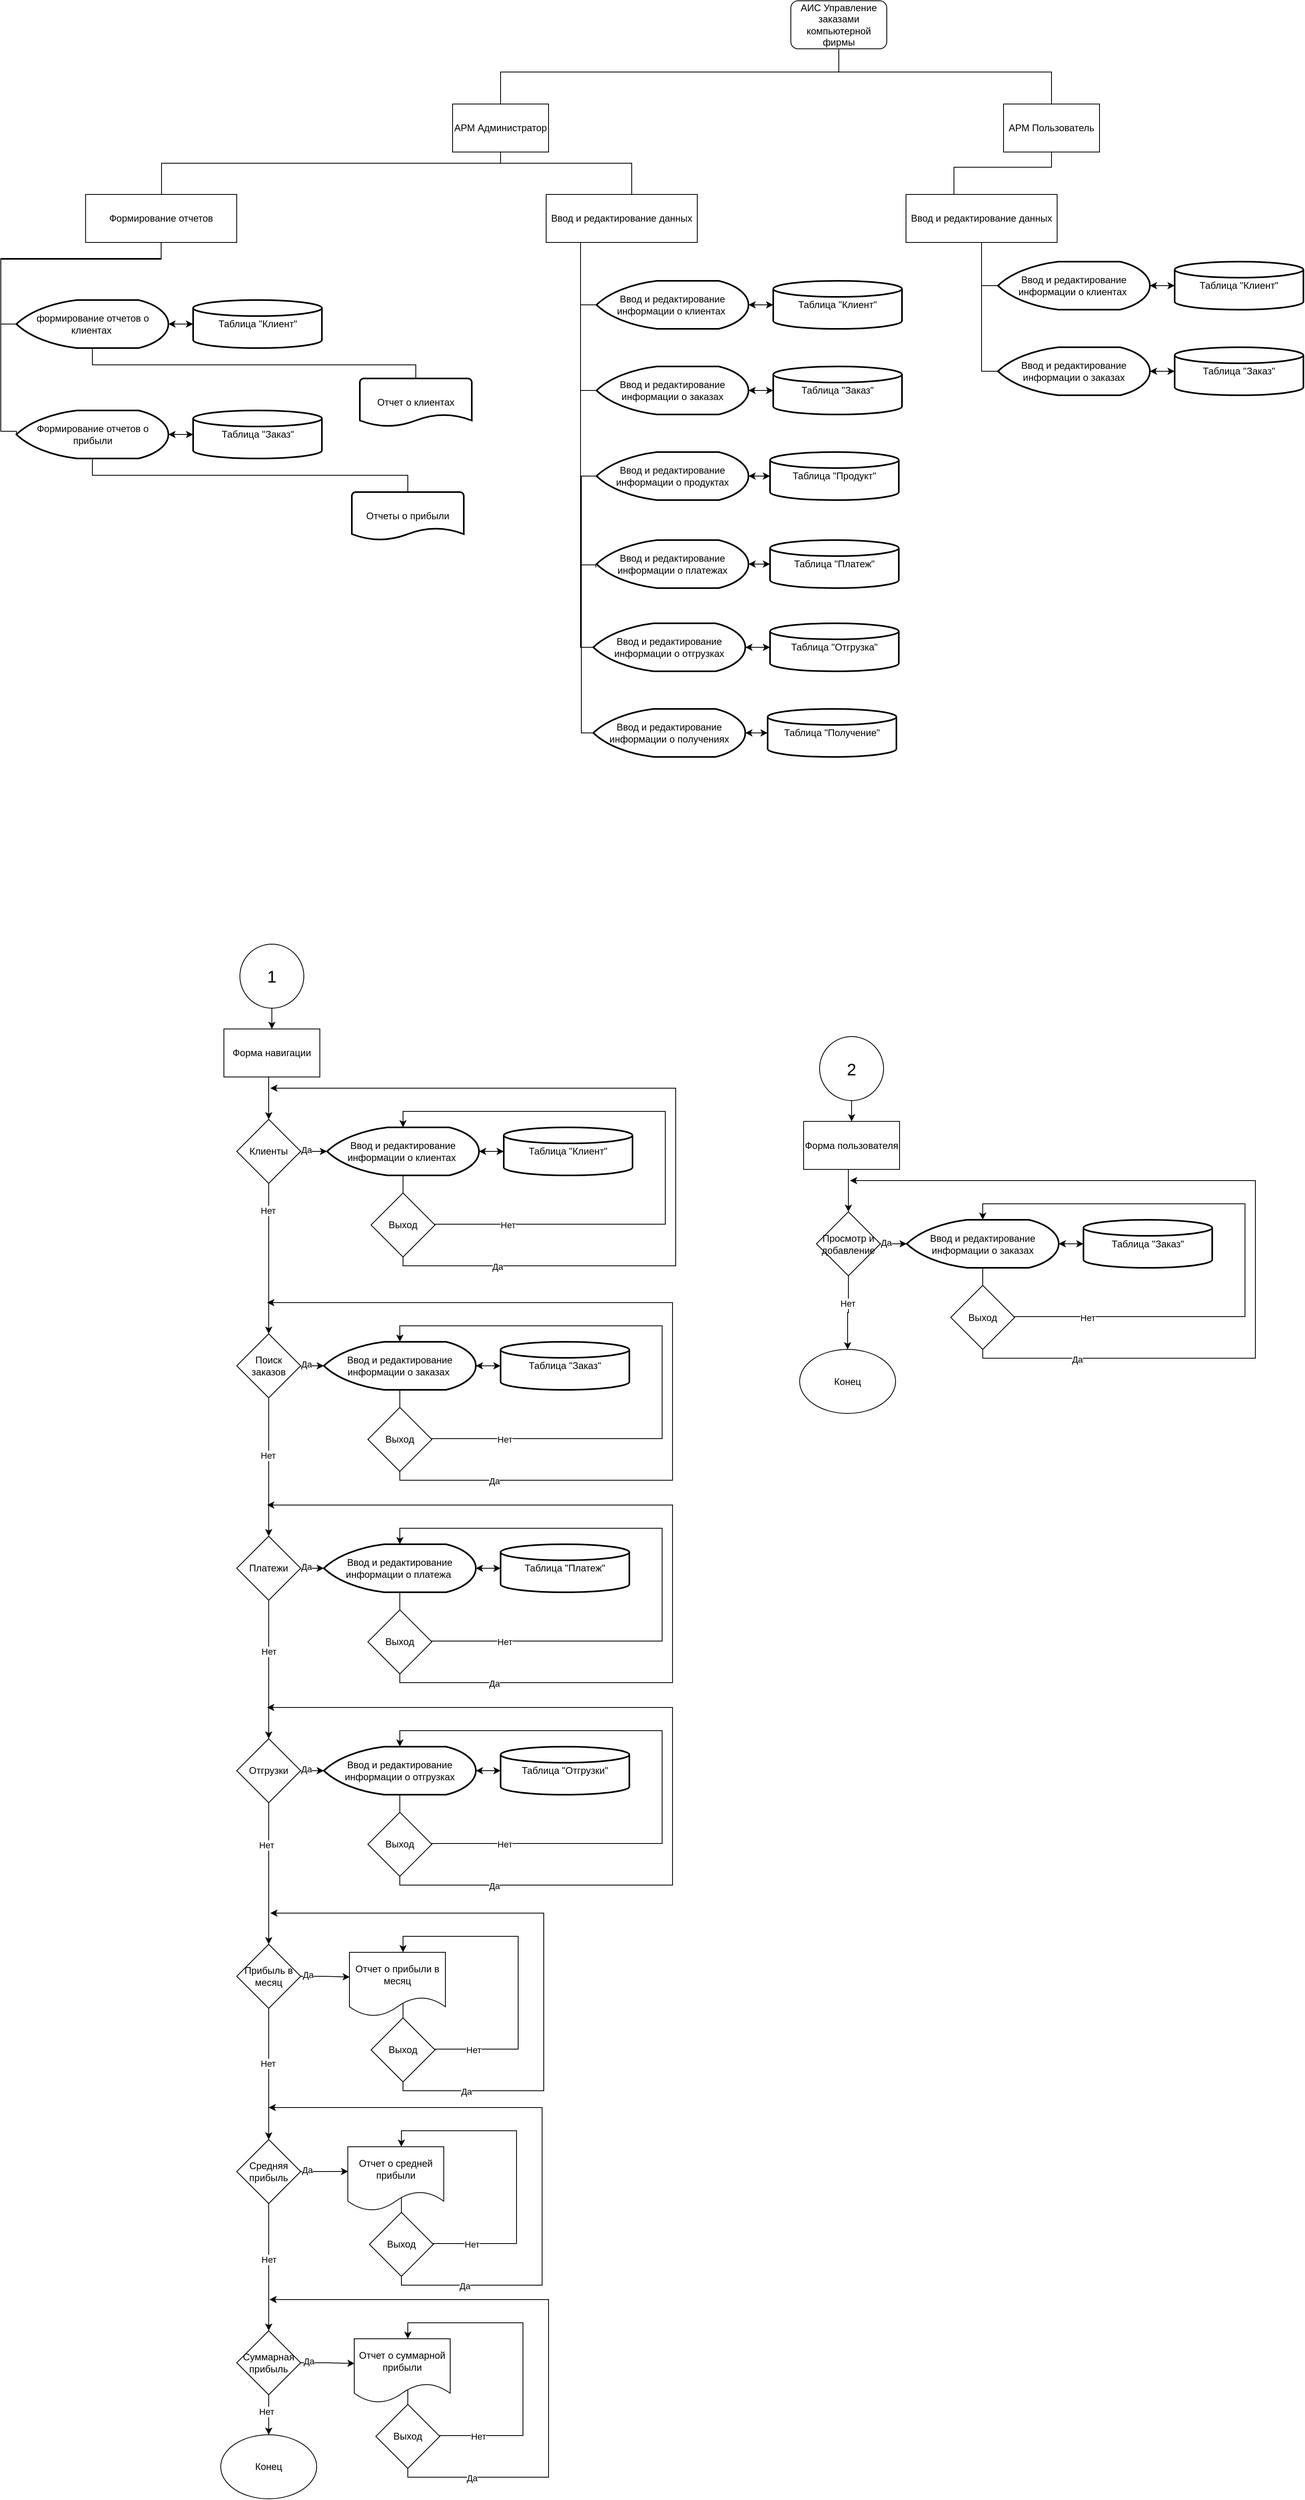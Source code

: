 <mxfile version="25.0.3">
  <diagram name="Страница — 1" id="2VV7nRrbU5BumtGfYEZi">
    <mxGraphModel dx="2541" dy="1445" grid="0" gridSize="10" guides="1" tooltips="1" connect="1" arrows="1" fold="1" page="1" pageScale="1" pageWidth="3300" pageHeight="4681" math="0" shadow="0">
      <root>
        <mxCell id="0" />
        <mxCell id="1" parent="0" />
        <mxCell id="4lmNg3glU48gcTnBWeAq-5" style="edgeStyle=orthogonalEdgeStyle;rounded=0;orthogonalLoop=1;jettySize=auto;html=1;endArrow=none;endFill=0;" edge="1" parent="1" source="4lmNg3glU48gcTnBWeAq-1" target="4lmNg3glU48gcTnBWeAq-2">
          <mxGeometry relative="1" as="geometry">
            <Array as="points">
              <mxPoint x="1373" y="278" />
              <mxPoint x="950" y="278" />
            </Array>
          </mxGeometry>
        </mxCell>
        <mxCell id="4lmNg3glU48gcTnBWeAq-6" style="edgeStyle=orthogonalEdgeStyle;rounded=0;orthogonalLoop=1;jettySize=auto;html=1;endArrow=none;endFill=0;" edge="1" parent="1" source="4lmNg3glU48gcTnBWeAq-1" target="4lmNg3glU48gcTnBWeAq-3">
          <mxGeometry relative="1" as="geometry">
            <Array as="points">
              <mxPoint x="1373" y="278" />
              <mxPoint x="1639" y="278" />
            </Array>
          </mxGeometry>
        </mxCell>
        <mxCell id="4lmNg3glU48gcTnBWeAq-1" value="АИС Управление заказами компьютерной фирмы" style="rounded=1;whiteSpace=wrap;html=1;" vertex="1" parent="1">
          <mxGeometry x="1313" y="189" width="120" height="60" as="geometry" />
        </mxCell>
        <mxCell id="4lmNg3glU48gcTnBWeAq-13" style="edgeStyle=orthogonalEdgeStyle;rounded=0;orthogonalLoop=1;jettySize=auto;html=1;endArrow=none;endFill=0;" edge="1" parent="1" source="4lmNg3glU48gcTnBWeAq-2" target="4lmNg3glU48gcTnBWeAq-4">
          <mxGeometry relative="1" as="geometry">
            <Array as="points">
              <mxPoint x="950" y="392" />
              <mxPoint x="1114" y="392" />
            </Array>
          </mxGeometry>
        </mxCell>
        <mxCell id="4lmNg3glU48gcTnBWeAq-51" style="edgeStyle=orthogonalEdgeStyle;rounded=0;orthogonalLoop=1;jettySize=auto;html=1;endArrow=none;endFill=0;" edge="1" parent="1" source="4lmNg3glU48gcTnBWeAq-2" target="4lmNg3glU48gcTnBWeAq-20">
          <mxGeometry relative="1" as="geometry">
            <Array as="points">
              <mxPoint x="950" y="392" />
              <mxPoint x="526" y="392" />
            </Array>
          </mxGeometry>
        </mxCell>
        <mxCell id="4lmNg3glU48gcTnBWeAq-2" value="АРМ Администратор" style="rounded=0;whiteSpace=wrap;html=1;" vertex="1" parent="1">
          <mxGeometry x="890" y="318" width="120" height="60" as="geometry" />
        </mxCell>
        <mxCell id="4lmNg3glU48gcTnBWeAq-46" style="edgeStyle=orthogonalEdgeStyle;rounded=0;orthogonalLoop=1;jettySize=auto;html=1;endArrow=none;endFill=0;" edge="1" parent="1" source="4lmNg3glU48gcTnBWeAq-3" target="4lmNg3glU48gcTnBWeAq-45">
          <mxGeometry relative="1" as="geometry">
            <Array as="points">
              <mxPoint x="1639" y="397" />
              <mxPoint x="1517" y="397" />
            </Array>
          </mxGeometry>
        </mxCell>
        <mxCell id="4lmNg3glU48gcTnBWeAq-3" value="АРМ Пользователь" style="rounded=0;whiteSpace=wrap;html=1;" vertex="1" parent="1">
          <mxGeometry x="1579" y="318" width="120" height="60" as="geometry" />
        </mxCell>
        <mxCell id="4lmNg3glU48gcTnBWeAq-4" value="Ввод и редактирование данных" style="rounded=0;whiteSpace=wrap;html=1;" vertex="1" parent="1">
          <mxGeometry x="1007" y="431" width="189" height="60" as="geometry" />
        </mxCell>
        <mxCell id="4lmNg3glU48gcTnBWeAq-22" value="" style="edgeStyle=orthogonalEdgeStyle;rounded=0;orthogonalLoop=1;jettySize=auto;html=1;" edge="1" parent="1" source="4lmNg3glU48gcTnBWeAq-7" target="4lmNg3glU48gcTnBWeAq-21">
          <mxGeometry relative="1" as="geometry" />
        </mxCell>
        <mxCell id="4lmNg3glU48gcTnBWeAq-7" value="&lt;font&gt;Ввод и редактирование&lt;br&gt;информации о клиентах&amp;nbsp;&lt;/font&gt;" style="strokeWidth=2;html=1;shape=mxgraph.flowchart.display;whiteSpace=wrap;" vertex="1" parent="1">
          <mxGeometry x="1070" y="539" width="190" height="60" as="geometry" />
        </mxCell>
        <mxCell id="4lmNg3glU48gcTnBWeAq-26" style="edgeStyle=orthogonalEdgeStyle;rounded=0;orthogonalLoop=1;jettySize=auto;html=1;" edge="1" parent="1" source="4lmNg3glU48gcTnBWeAq-8" target="4lmNg3glU48gcTnBWeAq-24">
          <mxGeometry relative="1" as="geometry" />
        </mxCell>
        <mxCell id="4lmNg3glU48gcTnBWeAq-8" value="&lt;font&gt;Ввод и редактирование&lt;br&gt;информации о заказах&lt;/font&gt;" style="strokeWidth=2;html=1;shape=mxgraph.flowchart.display;whiteSpace=wrap;" vertex="1" parent="1">
          <mxGeometry x="1070" y="646" width="190" height="60" as="geometry" />
        </mxCell>
        <mxCell id="4lmNg3glU48gcTnBWeAq-9" value="&lt;font&gt;Ввод и редактирование&lt;br&gt;информации о продуктах&lt;/font&gt;" style="strokeWidth=2;html=1;shape=mxgraph.flowchart.display;whiteSpace=wrap;" vertex="1" parent="1">
          <mxGeometry x="1070" y="753" width="190" height="60" as="geometry" />
        </mxCell>
        <mxCell id="4lmNg3glU48gcTnBWeAq-32" style="edgeStyle=orthogonalEdgeStyle;rounded=0;orthogonalLoop=1;jettySize=auto;html=1;" edge="1" parent="1" source="4lmNg3glU48gcTnBWeAq-10" target="4lmNg3glU48gcTnBWeAq-30">
          <mxGeometry relative="1" as="geometry" />
        </mxCell>
        <mxCell id="4lmNg3glU48gcTnBWeAq-10" value="&lt;font&gt;Ввод и редактирование&lt;br&gt;информации о платежах&lt;/font&gt;" style="strokeWidth=2;html=1;shape=mxgraph.flowchart.display;whiteSpace=wrap;" vertex="1" parent="1">
          <mxGeometry x="1070" y="863" width="190" height="60" as="geometry" />
        </mxCell>
        <mxCell id="4lmNg3glU48gcTnBWeAq-34" style="edgeStyle=orthogonalEdgeStyle;rounded=0;orthogonalLoop=1;jettySize=auto;html=1;" edge="1" parent="1" source="4lmNg3glU48gcTnBWeAq-11" target="4lmNg3glU48gcTnBWeAq-33">
          <mxGeometry relative="1" as="geometry" />
        </mxCell>
        <mxCell id="4lmNg3glU48gcTnBWeAq-11" value="&lt;font&gt;Ввод и редактирование&lt;br&gt;информации о отгрузках&lt;/font&gt;" style="strokeWidth=2;html=1;shape=mxgraph.flowchart.display;whiteSpace=wrap;" vertex="1" parent="1">
          <mxGeometry x="1066" y="967" width="190" height="60" as="geometry" />
        </mxCell>
        <mxCell id="4lmNg3glU48gcTnBWeAq-37" style="edgeStyle=orthogonalEdgeStyle;rounded=0;orthogonalLoop=1;jettySize=auto;html=1;" edge="1" parent="1" source="4lmNg3glU48gcTnBWeAq-12" target="4lmNg3glU48gcTnBWeAq-36">
          <mxGeometry relative="1" as="geometry" />
        </mxCell>
        <mxCell id="4lmNg3glU48gcTnBWeAq-12" value="&lt;font&gt;Ввод и редактирование&lt;br&gt;информации о получениях&lt;/font&gt;" style="strokeWidth=2;html=1;shape=mxgraph.flowchart.display;whiteSpace=wrap;" vertex="1" parent="1">
          <mxGeometry x="1066" y="1074" width="190" height="60" as="geometry" />
        </mxCell>
        <mxCell id="4lmNg3glU48gcTnBWeAq-14" style="edgeStyle=orthogonalEdgeStyle;rounded=0;orthogonalLoop=1;jettySize=auto;html=1;entryX=0;entryY=0.5;entryDx=0;entryDy=0;entryPerimeter=0;endArrow=none;endFill=0;" edge="1" parent="1" source="4lmNg3glU48gcTnBWeAq-4" target="4lmNg3glU48gcTnBWeAq-7">
          <mxGeometry relative="1" as="geometry">
            <Array as="points">
              <mxPoint x="1050" y="569" />
            </Array>
          </mxGeometry>
        </mxCell>
        <mxCell id="4lmNg3glU48gcTnBWeAq-15" style="edgeStyle=orthogonalEdgeStyle;rounded=0;orthogonalLoop=1;jettySize=auto;html=1;entryX=0;entryY=0.5;entryDx=0;entryDy=0;entryPerimeter=0;endArrow=none;endFill=0;" edge="1" parent="1" source="4lmNg3glU48gcTnBWeAq-4" target="4lmNg3glU48gcTnBWeAq-8">
          <mxGeometry relative="1" as="geometry">
            <Array as="points">
              <mxPoint x="1050" y="676" />
            </Array>
          </mxGeometry>
        </mxCell>
        <mxCell id="4lmNg3glU48gcTnBWeAq-16" style="edgeStyle=orthogonalEdgeStyle;rounded=0;orthogonalLoop=1;jettySize=auto;html=1;entryX=0;entryY=0.5;entryDx=0;entryDy=0;entryPerimeter=0;endArrow=none;endFill=0;" edge="1" parent="1" source="4lmNg3glU48gcTnBWeAq-4" target="4lmNg3glU48gcTnBWeAq-9">
          <mxGeometry relative="1" as="geometry">
            <Array as="points">
              <mxPoint x="1050" y="783" />
            </Array>
          </mxGeometry>
        </mxCell>
        <mxCell id="4lmNg3glU48gcTnBWeAq-17" style="edgeStyle=orthogonalEdgeStyle;rounded=0;orthogonalLoop=1;jettySize=auto;html=1;entryX=-0.004;entryY=0.567;entryDx=0;entryDy=0;entryPerimeter=0;endArrow=none;endFill=0;" edge="1" parent="1" source="4lmNg3glU48gcTnBWeAq-4" target="4lmNg3glU48gcTnBWeAq-10">
          <mxGeometry relative="1" as="geometry">
            <Array as="points">
              <mxPoint x="1050" y="894" />
            </Array>
          </mxGeometry>
        </mxCell>
        <mxCell id="4lmNg3glU48gcTnBWeAq-18" style="edgeStyle=orthogonalEdgeStyle;rounded=0;orthogonalLoop=1;jettySize=auto;html=1;entryX=0;entryY=0.5;entryDx=0;entryDy=0;entryPerimeter=0;endArrow=none;endFill=0;" edge="1" parent="1" source="4lmNg3glU48gcTnBWeAq-4" target="4lmNg3glU48gcTnBWeAq-11">
          <mxGeometry relative="1" as="geometry">
            <Array as="points">
              <mxPoint x="1050" y="997" />
            </Array>
          </mxGeometry>
        </mxCell>
        <mxCell id="4lmNg3glU48gcTnBWeAq-19" style="edgeStyle=orthogonalEdgeStyle;rounded=0;orthogonalLoop=1;jettySize=auto;html=1;entryX=0;entryY=0.5;entryDx=0;entryDy=0;entryPerimeter=0;endArrow=none;endFill=0;" edge="1" parent="1" source="4lmNg3glU48gcTnBWeAq-4" target="4lmNg3glU48gcTnBWeAq-12">
          <mxGeometry relative="1" as="geometry">
            <Array as="points">
              <mxPoint x="1050" y="783" />
              <mxPoint x="1051" y="783" />
              <mxPoint x="1051" y="1104" />
            </Array>
          </mxGeometry>
        </mxCell>
        <mxCell id="4lmNg3glU48gcTnBWeAq-20" value="Формирование отчетов" style="rounded=0;whiteSpace=wrap;html=1;" vertex="1" parent="1">
          <mxGeometry x="431.04" y="431" width="189" height="60" as="geometry" />
        </mxCell>
        <mxCell id="4lmNg3glU48gcTnBWeAq-23" style="edgeStyle=orthogonalEdgeStyle;rounded=0;orthogonalLoop=1;jettySize=auto;html=1;" edge="1" parent="1" source="4lmNg3glU48gcTnBWeAq-21" target="4lmNg3glU48gcTnBWeAq-7">
          <mxGeometry relative="1" as="geometry" />
        </mxCell>
        <mxCell id="4lmNg3glU48gcTnBWeAq-21" value="Таблица &quot;Клиент&quot;" style="strokeWidth=2;html=1;shape=mxgraph.flowchart.database;whiteSpace=wrap;" vertex="1" parent="1">
          <mxGeometry x="1291" y="539" width="161" height="60" as="geometry" />
        </mxCell>
        <mxCell id="4lmNg3glU48gcTnBWeAq-24" value="Таблица &quot;Заказ&quot;" style="strokeWidth=2;html=1;shape=mxgraph.flowchart.database;whiteSpace=wrap;" vertex="1" parent="1">
          <mxGeometry x="1291" y="646" width="161" height="60" as="geometry" />
        </mxCell>
        <mxCell id="4lmNg3glU48gcTnBWeAq-25" style="edgeStyle=orthogonalEdgeStyle;rounded=0;orthogonalLoop=1;jettySize=auto;html=1;entryX=1;entryY=0.5;entryDx=0;entryDy=0;entryPerimeter=0;" edge="1" parent="1" source="4lmNg3glU48gcTnBWeAq-24" target="4lmNg3glU48gcTnBWeAq-8">
          <mxGeometry relative="1" as="geometry" />
        </mxCell>
        <mxCell id="4lmNg3glU48gcTnBWeAq-27" value="Таблица &quot;Продукт&quot;" style="strokeWidth=2;html=1;shape=mxgraph.flowchart.database;whiteSpace=wrap;" vertex="1" parent="1">
          <mxGeometry x="1287" y="753" width="161" height="60" as="geometry" />
        </mxCell>
        <mxCell id="4lmNg3glU48gcTnBWeAq-28" style="edgeStyle=orthogonalEdgeStyle;rounded=0;orthogonalLoop=1;jettySize=auto;html=1;entryX=0;entryY=0.5;entryDx=0;entryDy=0;entryPerimeter=0;" edge="1" parent="1" source="4lmNg3glU48gcTnBWeAq-9" target="4lmNg3glU48gcTnBWeAq-27">
          <mxGeometry relative="1" as="geometry" />
        </mxCell>
        <mxCell id="4lmNg3glU48gcTnBWeAq-29" style="edgeStyle=orthogonalEdgeStyle;rounded=0;orthogonalLoop=1;jettySize=auto;html=1;entryX=1;entryY=0.5;entryDx=0;entryDy=0;entryPerimeter=0;" edge="1" parent="1" source="4lmNg3glU48gcTnBWeAq-27" target="4lmNg3glU48gcTnBWeAq-9">
          <mxGeometry relative="1" as="geometry" />
        </mxCell>
        <mxCell id="4lmNg3glU48gcTnBWeAq-30" value="Таблица &quot;Платеж&quot;" style="strokeWidth=2;html=1;shape=mxgraph.flowchart.database;whiteSpace=wrap;" vertex="1" parent="1">
          <mxGeometry x="1287" y="863" width="161" height="60" as="geometry" />
        </mxCell>
        <mxCell id="4lmNg3glU48gcTnBWeAq-31" style="edgeStyle=orthogonalEdgeStyle;rounded=0;orthogonalLoop=1;jettySize=auto;html=1;entryX=1;entryY=0.5;entryDx=0;entryDy=0;entryPerimeter=0;" edge="1" parent="1" source="4lmNg3glU48gcTnBWeAq-30" target="4lmNg3glU48gcTnBWeAq-10">
          <mxGeometry relative="1" as="geometry" />
        </mxCell>
        <mxCell id="4lmNg3glU48gcTnBWeAq-35" style="edgeStyle=orthogonalEdgeStyle;rounded=0;orthogonalLoop=1;jettySize=auto;html=1;" edge="1" parent="1" source="4lmNg3glU48gcTnBWeAq-33" target="4lmNg3glU48gcTnBWeAq-11">
          <mxGeometry relative="1" as="geometry" />
        </mxCell>
        <mxCell id="4lmNg3glU48gcTnBWeAq-33" value="Таблица &quot;Отгрузка&quot;" style="strokeWidth=2;html=1;shape=mxgraph.flowchart.database;whiteSpace=wrap;" vertex="1" parent="1">
          <mxGeometry x="1287" y="967" width="161" height="60" as="geometry" />
        </mxCell>
        <mxCell id="4lmNg3glU48gcTnBWeAq-38" style="edgeStyle=orthogonalEdgeStyle;rounded=0;orthogonalLoop=1;jettySize=auto;html=1;" edge="1" parent="1" source="4lmNg3glU48gcTnBWeAq-36" target="4lmNg3glU48gcTnBWeAq-12">
          <mxGeometry relative="1" as="geometry" />
        </mxCell>
        <mxCell id="4lmNg3glU48gcTnBWeAq-36" value="Таблица &quot;Получение&quot;" style="strokeWidth=2;html=1;shape=mxgraph.flowchart.database;whiteSpace=wrap;" vertex="1" parent="1">
          <mxGeometry x="1284" y="1074" width="161" height="60" as="geometry" />
        </mxCell>
        <mxCell id="4lmNg3glU48gcTnBWeAq-39" value="&lt;font&gt;Ввод и редактирование&lt;br&gt;информации о клиентах&amp;nbsp;&lt;/font&gt;" style="strokeWidth=2;html=1;shape=mxgraph.flowchart.display;whiteSpace=wrap;" vertex="1" parent="1">
          <mxGeometry x="1572" y="515" width="190" height="60" as="geometry" />
        </mxCell>
        <mxCell id="4lmNg3glU48gcTnBWeAq-40" value="&lt;font&gt;Ввод и редактирование&lt;br&gt;информации о заказах&lt;/font&gt;" style="strokeWidth=2;html=1;shape=mxgraph.flowchart.display;whiteSpace=wrap;" vertex="1" parent="1">
          <mxGeometry x="1572" y="622" width="190" height="60" as="geometry" />
        </mxCell>
        <mxCell id="4lmNg3glU48gcTnBWeAq-41" style="edgeStyle=orthogonalEdgeStyle;rounded=0;orthogonalLoop=1;jettySize=auto;html=1;" edge="1" parent="1" source="4lmNg3glU48gcTnBWeAq-42" target="4lmNg3glU48gcTnBWeAq-39">
          <mxGeometry relative="1" as="geometry" />
        </mxCell>
        <mxCell id="4lmNg3glU48gcTnBWeAq-42" value="Таблица &quot;Клиент&quot;" style="strokeWidth=2;html=1;shape=mxgraph.flowchart.database;whiteSpace=wrap;" vertex="1" parent="1">
          <mxGeometry x="1793" y="515" width="161" height="60" as="geometry" />
        </mxCell>
        <mxCell id="4lmNg3glU48gcTnBWeAq-43" value="Таблица &quot;Заказ&quot;" style="strokeWidth=2;html=1;shape=mxgraph.flowchart.database;whiteSpace=wrap;" vertex="1" parent="1">
          <mxGeometry x="1793" y="622" width="161" height="60" as="geometry" />
        </mxCell>
        <mxCell id="4lmNg3glU48gcTnBWeAq-44" style="edgeStyle=orthogonalEdgeStyle;rounded=0;orthogonalLoop=1;jettySize=auto;html=1;entryX=1;entryY=0.5;entryDx=0;entryDy=0;entryPerimeter=0;" edge="1" parent="1" source="4lmNg3glU48gcTnBWeAq-43" target="4lmNg3glU48gcTnBWeAq-40">
          <mxGeometry relative="1" as="geometry" />
        </mxCell>
        <mxCell id="4lmNg3glU48gcTnBWeAq-45" value="Ввод и редактирование данных" style="rounded=0;whiteSpace=wrap;html=1;" vertex="1" parent="1">
          <mxGeometry x="1457" y="431" width="189" height="60" as="geometry" />
        </mxCell>
        <mxCell id="4lmNg3glU48gcTnBWeAq-47" style="edgeStyle=orthogonalEdgeStyle;rounded=0;orthogonalLoop=1;jettySize=auto;html=1;entryX=0;entryY=0.5;entryDx=0;entryDy=0;entryPerimeter=0;" edge="1" parent="1" source="4lmNg3glU48gcTnBWeAq-40" target="4lmNg3glU48gcTnBWeAq-43">
          <mxGeometry relative="1" as="geometry" />
        </mxCell>
        <mxCell id="4lmNg3glU48gcTnBWeAq-48" style="edgeStyle=orthogonalEdgeStyle;rounded=0;orthogonalLoop=1;jettySize=auto;html=1;entryX=0;entryY=0.5;entryDx=0;entryDy=0;entryPerimeter=0;" edge="1" parent="1" source="4lmNg3glU48gcTnBWeAq-39" target="4lmNg3glU48gcTnBWeAq-42">
          <mxGeometry relative="1" as="geometry" />
        </mxCell>
        <mxCell id="4lmNg3glU48gcTnBWeAq-49" style="edgeStyle=orthogonalEdgeStyle;rounded=0;orthogonalLoop=1;jettySize=auto;html=1;entryX=0;entryY=0.5;entryDx=0;entryDy=0;entryPerimeter=0;endArrow=none;endFill=0;" edge="1" parent="1" source="4lmNg3glU48gcTnBWeAq-45" target="4lmNg3glU48gcTnBWeAq-39">
          <mxGeometry relative="1" as="geometry" />
        </mxCell>
        <mxCell id="4lmNg3glU48gcTnBWeAq-50" style="edgeStyle=orthogonalEdgeStyle;rounded=0;orthogonalLoop=1;jettySize=auto;html=1;entryX=0;entryY=0.5;entryDx=0;entryDy=0;entryPerimeter=0;endArrow=none;endFill=0;" edge="1" parent="1" source="4lmNg3glU48gcTnBWeAq-45" target="4lmNg3glU48gcTnBWeAq-40">
          <mxGeometry relative="1" as="geometry" />
        </mxCell>
        <mxCell id="4lmNg3glU48gcTnBWeAq-65" style="edgeStyle=orthogonalEdgeStyle;rounded=0;orthogonalLoop=1;jettySize=auto;html=1;endArrow=none;endFill=0;" edge="1" parent="1" source="4lmNg3glU48gcTnBWeAq-52" target="4lmNg3glU48gcTnBWeAq-63">
          <mxGeometry relative="1" as="geometry">
            <Array as="points">
              <mxPoint x="440" y="644" />
              <mxPoint x="844" y="644" />
            </Array>
          </mxGeometry>
        </mxCell>
        <mxCell id="4lmNg3glU48gcTnBWeAq-52" value="&lt;font&gt;формирование отчетов о клиентах&amp;nbsp;&lt;/font&gt;" style="strokeWidth=2;html=1;shape=mxgraph.flowchart.display;whiteSpace=wrap;" vertex="1" parent="1">
          <mxGeometry x="344.54" y="563" width="190" height="60" as="geometry" />
        </mxCell>
        <mxCell id="4lmNg3glU48gcTnBWeAq-66" style="edgeStyle=orthogonalEdgeStyle;rounded=0;orthogonalLoop=1;jettySize=auto;html=1;endArrow=none;endFill=0;" edge="1" parent="1" source="4lmNg3glU48gcTnBWeAq-53" target="4lmNg3glU48gcTnBWeAq-64">
          <mxGeometry relative="1" as="geometry">
            <Array as="points">
              <mxPoint x="440" y="782" />
            </Array>
          </mxGeometry>
        </mxCell>
        <mxCell id="4lmNg3glU48gcTnBWeAq-53" value="Формирование отчетов о прибыли" style="strokeWidth=2;html=1;shape=mxgraph.flowchart.display;whiteSpace=wrap;" vertex="1" parent="1">
          <mxGeometry x="344.54" y="701" width="190" height="60" as="geometry" />
        </mxCell>
        <mxCell id="4lmNg3glU48gcTnBWeAq-54" style="edgeStyle=orthogonalEdgeStyle;rounded=0;orthogonalLoop=1;jettySize=auto;html=1;" edge="1" parent="1" source="4lmNg3glU48gcTnBWeAq-55" target="4lmNg3glU48gcTnBWeAq-52">
          <mxGeometry relative="1" as="geometry" />
        </mxCell>
        <mxCell id="4lmNg3glU48gcTnBWeAq-55" value="Таблица &quot;Клиент&quot;" style="strokeWidth=2;html=1;shape=mxgraph.flowchart.database;whiteSpace=wrap;" vertex="1" parent="1">
          <mxGeometry x="565.54" y="563" width="161" height="60" as="geometry" />
        </mxCell>
        <mxCell id="4lmNg3glU48gcTnBWeAq-56" value="Таблица &quot;Заказ&quot;" style="strokeWidth=2;html=1;shape=mxgraph.flowchart.database;whiteSpace=wrap;" vertex="1" parent="1">
          <mxGeometry x="565.54" y="701" width="161" height="60" as="geometry" />
        </mxCell>
        <mxCell id="4lmNg3glU48gcTnBWeAq-57" style="edgeStyle=orthogonalEdgeStyle;rounded=0;orthogonalLoop=1;jettySize=auto;html=1;entryX=1;entryY=0.5;entryDx=0;entryDy=0;entryPerimeter=0;" edge="1" parent="1" source="4lmNg3glU48gcTnBWeAq-56" target="4lmNg3glU48gcTnBWeAq-53">
          <mxGeometry relative="1" as="geometry" />
        </mxCell>
        <mxCell id="4lmNg3glU48gcTnBWeAq-58" style="edgeStyle=orthogonalEdgeStyle;rounded=0;orthogonalLoop=1;jettySize=auto;html=1;entryX=0;entryY=0.5;entryDx=0;entryDy=0;entryPerimeter=0;" edge="1" parent="1" source="4lmNg3glU48gcTnBWeAq-53" target="4lmNg3glU48gcTnBWeAq-56">
          <mxGeometry relative="1" as="geometry" />
        </mxCell>
        <mxCell id="4lmNg3glU48gcTnBWeAq-59" style="edgeStyle=orthogonalEdgeStyle;rounded=0;orthogonalLoop=1;jettySize=auto;html=1;entryX=0;entryY=0.5;entryDx=0;entryDy=0;entryPerimeter=0;" edge="1" parent="1" source="4lmNg3glU48gcTnBWeAq-52" target="4lmNg3glU48gcTnBWeAq-55">
          <mxGeometry relative="1" as="geometry" />
        </mxCell>
        <mxCell id="4lmNg3glU48gcTnBWeAq-60" style="edgeStyle=orthogonalEdgeStyle;rounded=0;orthogonalLoop=1;jettySize=auto;html=1;entryX=0;entryY=0.5;entryDx=0;entryDy=0;entryPerimeter=0;endArrow=none;endFill=0;" edge="1" parent="1" target="4lmNg3glU48gcTnBWeAq-53" source="4lmNg3glU48gcTnBWeAq-20">
          <mxGeometry relative="1" as="geometry">
            <mxPoint x="324.54" y="539" as="sourcePoint" />
            <Array as="points">
              <mxPoint x="526" y="512" />
              <mxPoint x="325" y="512" />
              <mxPoint x="325" y="727" />
              <mxPoint x="344" y="727" />
            </Array>
          </mxGeometry>
        </mxCell>
        <mxCell id="4lmNg3glU48gcTnBWeAq-61" style="edgeStyle=orthogonalEdgeStyle;rounded=0;orthogonalLoop=1;jettySize=auto;html=1;entryX=0;entryY=0.5;entryDx=0;entryDy=0;entryPerimeter=0;endArrow=none;endFill=0;" edge="1" parent="1" source="4lmNg3glU48gcTnBWeAq-20" target="4lmNg3glU48gcTnBWeAq-52">
          <mxGeometry relative="1" as="geometry">
            <Array as="points">
              <mxPoint x="526.04" y="511" />
              <mxPoint x="325.04" y="511" />
              <mxPoint x="325.04" y="593" />
            </Array>
          </mxGeometry>
        </mxCell>
        <mxCell id="4lmNg3glU48gcTnBWeAq-63" value="Отчет о клиентах" style="strokeWidth=2;html=1;shape=mxgraph.flowchart.document2;whiteSpace=wrap;size=0.25;" vertex="1" parent="1">
          <mxGeometry x="774" y="661" width="140" height="60" as="geometry" />
        </mxCell>
        <mxCell id="4lmNg3glU48gcTnBWeAq-64" value="Отчеты о прибыли" style="strokeWidth=2;html=1;shape=mxgraph.flowchart.document2;whiteSpace=wrap;size=0.25;" vertex="1" parent="1">
          <mxGeometry x="764" y="803" width="140" height="60" as="geometry" />
        </mxCell>
        <mxCell id="4lmNg3glU48gcTnBWeAq-69" style="edgeStyle=orthogonalEdgeStyle;rounded=0;orthogonalLoop=1;jettySize=auto;html=1;" edge="1" parent="1" source="4lmNg3glU48gcTnBWeAq-67" target="4lmNg3glU48gcTnBWeAq-68">
          <mxGeometry relative="1" as="geometry" />
        </mxCell>
        <mxCell id="4lmNg3glU48gcTnBWeAq-67" value="&lt;font style=&quot;font-size: 21px;&quot;&gt;1&lt;/font&gt;" style="ellipse;whiteSpace=wrap;html=1;aspect=fixed;" vertex="1" parent="1">
          <mxGeometry x="624" y="1368" width="80" height="80" as="geometry" />
        </mxCell>
        <mxCell id="4lmNg3glU48gcTnBWeAq-100" style="edgeStyle=orthogonalEdgeStyle;rounded=0;orthogonalLoop=1;jettySize=auto;html=1;entryX=0.5;entryY=0;entryDx=0;entryDy=0;" edge="1" parent="1" source="4lmNg3glU48gcTnBWeAq-68" target="4lmNg3glU48gcTnBWeAq-98">
          <mxGeometry relative="1" as="geometry">
            <Array as="points">
              <mxPoint x="660" y="1548" />
              <mxPoint x="660" y="1548" />
            </Array>
          </mxGeometry>
        </mxCell>
        <mxCell id="4lmNg3glU48gcTnBWeAq-68" value="Форма навигации" style="rounded=0;whiteSpace=wrap;html=1;" vertex="1" parent="1">
          <mxGeometry x="604" y="1474" width="120" height="60" as="geometry" />
        </mxCell>
        <mxCell id="4lmNg3glU48gcTnBWeAq-70" value="" style="edgeStyle=orthogonalEdgeStyle;rounded=0;orthogonalLoop=1;jettySize=auto;html=1;" edge="1" parent="1" source="4lmNg3glU48gcTnBWeAq-71" target="4lmNg3glU48gcTnBWeAq-82">
          <mxGeometry relative="1" as="geometry" />
        </mxCell>
        <mxCell id="4lmNg3glU48gcTnBWeAq-96" style="edgeStyle=orthogonalEdgeStyle;rounded=0;orthogonalLoop=1;jettySize=auto;html=1;entryX=0.5;entryY=0;entryDx=0;entryDy=0;endArrow=none;endFill=0;" edge="1" parent="1" source="4lmNg3glU48gcTnBWeAq-71" target="4lmNg3glU48gcTnBWeAq-94">
          <mxGeometry relative="1" as="geometry" />
        </mxCell>
        <mxCell id="4lmNg3glU48gcTnBWeAq-71" value="&lt;font&gt;Ввод и редактирование&lt;br&gt;информации о клиентах&amp;nbsp;&lt;/font&gt;" style="strokeWidth=2;html=1;shape=mxgraph.flowchart.display;whiteSpace=wrap;" vertex="1" parent="1">
          <mxGeometry x="733" y="1597" width="190" height="60" as="geometry" />
        </mxCell>
        <mxCell id="4lmNg3glU48gcTnBWeAq-81" style="edgeStyle=orthogonalEdgeStyle;rounded=0;orthogonalLoop=1;jettySize=auto;html=1;" edge="1" parent="1" source="4lmNg3glU48gcTnBWeAq-82" target="4lmNg3glU48gcTnBWeAq-71">
          <mxGeometry relative="1" as="geometry" />
        </mxCell>
        <mxCell id="4lmNg3glU48gcTnBWeAq-82" value="Таблица &quot;Клиент&quot;" style="strokeWidth=2;html=1;shape=mxgraph.flowchart.database;whiteSpace=wrap;" vertex="1" parent="1">
          <mxGeometry x="954" y="1597" width="161" height="60" as="geometry" />
        </mxCell>
        <mxCell id="4lmNg3glU48gcTnBWeAq-105" style="edgeStyle=orthogonalEdgeStyle;rounded=0;orthogonalLoop=1;jettySize=auto;html=1;" edge="1" parent="1" source="4lmNg3glU48gcTnBWeAq-94">
          <mxGeometry relative="1" as="geometry">
            <mxPoint x="662" y="1548" as="targetPoint" />
            <Array as="points">
              <mxPoint x="828" y="1770" />
              <mxPoint x="1169" y="1770" />
              <mxPoint x="1169" y="1548" />
            </Array>
          </mxGeometry>
        </mxCell>
        <mxCell id="4lmNg3glU48gcTnBWeAq-108" value="Да" style="edgeLabel;html=1;align=center;verticalAlign=middle;resizable=0;points=[];" vertex="1" connectable="0" parent="4lmNg3glU48gcTnBWeAq-105">
          <mxGeometry x="-0.761" y="-1" relative="1" as="geometry">
            <mxPoint as="offset" />
          </mxGeometry>
        </mxCell>
        <mxCell id="4lmNg3glU48gcTnBWeAq-94" value="Выход" style="rhombus;whiteSpace=wrap;html=1;" vertex="1" parent="1">
          <mxGeometry x="788" y="1679" width="80" height="80" as="geometry" />
        </mxCell>
        <mxCell id="4lmNg3glU48gcTnBWeAq-97" style="edgeStyle=orthogonalEdgeStyle;rounded=0;orthogonalLoop=1;jettySize=auto;html=1;entryX=0.5;entryY=0;entryDx=0;entryDy=0;entryPerimeter=0;" edge="1" parent="1" source="4lmNg3glU48gcTnBWeAq-94" target="4lmNg3glU48gcTnBWeAq-71">
          <mxGeometry relative="1" as="geometry">
            <Array as="points">
              <mxPoint x="1156" y="1718" />
              <mxPoint x="1156" y="1577" />
              <mxPoint x="828" y="1577" />
            </Array>
          </mxGeometry>
        </mxCell>
        <mxCell id="4lmNg3glU48gcTnBWeAq-107" value="Нет" style="edgeLabel;html=1;align=center;verticalAlign=middle;resizable=0;points=[];" vertex="1" connectable="0" parent="4lmNg3glU48gcTnBWeAq-97">
          <mxGeometry x="-0.764" y="-1" relative="1" as="geometry">
            <mxPoint as="offset" />
          </mxGeometry>
        </mxCell>
        <mxCell id="4lmNg3glU48gcTnBWeAq-98" value="Клиенты" style="rhombus;whiteSpace=wrap;html=1;" vertex="1" parent="1">
          <mxGeometry x="620.04" y="1587" width="80" height="80" as="geometry" />
        </mxCell>
        <mxCell id="4lmNg3glU48gcTnBWeAq-101" style="edgeStyle=orthogonalEdgeStyle;rounded=0;orthogonalLoop=1;jettySize=auto;html=1;entryX=0;entryY=0.5;entryDx=0;entryDy=0;entryPerimeter=0;" edge="1" parent="1" source="4lmNg3glU48gcTnBWeAq-98" target="4lmNg3glU48gcTnBWeAq-71">
          <mxGeometry relative="1" as="geometry" />
        </mxCell>
        <mxCell id="4lmNg3glU48gcTnBWeAq-102" value="Да" style="edgeLabel;html=1;align=center;verticalAlign=middle;resizable=0;points=[];" vertex="1" connectable="0" parent="4lmNg3glU48gcTnBWeAq-101">
          <mxGeometry x="-0.724" y="2" relative="1" as="geometry">
            <mxPoint as="offset" />
          </mxGeometry>
        </mxCell>
        <mxCell id="4lmNg3glU48gcTnBWeAq-109" style="edgeStyle=orthogonalEdgeStyle;rounded=0;orthogonalLoop=1;jettySize=auto;html=1;entryX=0.5;entryY=0;entryDx=0;entryDy=0;exitX=0.5;exitY=1;exitDx=0;exitDy=0;" edge="1" parent="1" target="4lmNg3glU48gcTnBWeAq-120" source="4lmNg3glU48gcTnBWeAq-98">
          <mxGeometry relative="1" as="geometry">
            <mxPoint x="660.04" y="1802" as="sourcePoint" />
          </mxGeometry>
        </mxCell>
        <mxCell id="4lmNg3glU48gcTnBWeAq-137" value="Нет" style="edgeLabel;html=1;align=center;verticalAlign=middle;resizable=0;points=[];" vertex="1" connectable="0" parent="4lmNg3glU48gcTnBWeAq-109">
          <mxGeometry x="-0.639" y="-1" relative="1" as="geometry">
            <mxPoint as="offset" />
          </mxGeometry>
        </mxCell>
        <mxCell id="4lmNg3glU48gcTnBWeAq-110" value="" style="edgeStyle=orthogonalEdgeStyle;rounded=0;orthogonalLoop=1;jettySize=auto;html=1;" edge="1" parent="1" source="4lmNg3glU48gcTnBWeAq-112" target="4lmNg3glU48gcTnBWeAq-114">
          <mxGeometry relative="1" as="geometry" />
        </mxCell>
        <mxCell id="4lmNg3glU48gcTnBWeAq-111" style="edgeStyle=orthogonalEdgeStyle;rounded=0;orthogonalLoop=1;jettySize=auto;html=1;entryX=0.5;entryY=0;entryDx=0;entryDy=0;endArrow=none;endFill=0;" edge="1" parent="1" source="4lmNg3glU48gcTnBWeAq-112" target="4lmNg3glU48gcTnBWeAq-117">
          <mxGeometry relative="1" as="geometry" />
        </mxCell>
        <mxCell id="4lmNg3glU48gcTnBWeAq-112" value="&lt;font&gt;Ввод и редактирование&lt;br&gt;информации о заказах&amp;nbsp;&lt;/font&gt;" style="strokeWidth=2;html=1;shape=mxgraph.flowchart.display;whiteSpace=wrap;" vertex="1" parent="1">
          <mxGeometry x="729.04" y="1865" width="190" height="60" as="geometry" />
        </mxCell>
        <mxCell id="4lmNg3glU48gcTnBWeAq-113" style="edgeStyle=orthogonalEdgeStyle;rounded=0;orthogonalLoop=1;jettySize=auto;html=1;" edge="1" parent="1" source="4lmNg3glU48gcTnBWeAq-114" target="4lmNg3glU48gcTnBWeAq-112">
          <mxGeometry relative="1" as="geometry" />
        </mxCell>
        <mxCell id="4lmNg3glU48gcTnBWeAq-114" value="Таблица &quot;Заказ&quot;" style="strokeWidth=2;html=1;shape=mxgraph.flowchart.database;whiteSpace=wrap;" vertex="1" parent="1">
          <mxGeometry x="950.04" y="1865" width="161" height="60" as="geometry" />
        </mxCell>
        <mxCell id="4lmNg3glU48gcTnBWeAq-115" style="edgeStyle=orthogonalEdgeStyle;rounded=0;orthogonalLoop=1;jettySize=auto;html=1;" edge="1" parent="1" source="4lmNg3glU48gcTnBWeAq-117">
          <mxGeometry relative="1" as="geometry">
            <mxPoint x="658.04" y="1816" as="targetPoint" />
            <Array as="points">
              <mxPoint x="824.04" y="2038" />
              <mxPoint x="1165.04" y="2038" />
              <mxPoint x="1165.04" y="1816" />
            </Array>
          </mxGeometry>
        </mxCell>
        <mxCell id="4lmNg3glU48gcTnBWeAq-116" value="Да" style="edgeLabel;html=1;align=center;verticalAlign=middle;resizable=0;points=[];" vertex="1" connectable="0" parent="4lmNg3glU48gcTnBWeAq-115">
          <mxGeometry x="-0.761" y="-1" relative="1" as="geometry">
            <mxPoint as="offset" />
          </mxGeometry>
        </mxCell>
        <mxCell id="4lmNg3glU48gcTnBWeAq-117" value="Выход" style="rhombus;whiteSpace=wrap;html=1;" vertex="1" parent="1">
          <mxGeometry x="784.04" y="1947" width="80" height="80" as="geometry" />
        </mxCell>
        <mxCell id="4lmNg3glU48gcTnBWeAq-118" style="edgeStyle=orthogonalEdgeStyle;rounded=0;orthogonalLoop=1;jettySize=auto;html=1;entryX=0.5;entryY=0;entryDx=0;entryDy=0;entryPerimeter=0;" edge="1" parent="1" source="4lmNg3glU48gcTnBWeAq-117" target="4lmNg3glU48gcTnBWeAq-112">
          <mxGeometry relative="1" as="geometry">
            <Array as="points">
              <mxPoint x="1152.04" y="1986" />
              <mxPoint x="1152.04" y="1845" />
              <mxPoint x="824.04" y="1845" />
            </Array>
          </mxGeometry>
        </mxCell>
        <mxCell id="4lmNg3glU48gcTnBWeAq-119" value="Нет" style="edgeLabel;html=1;align=center;verticalAlign=middle;resizable=0;points=[];" vertex="1" connectable="0" parent="4lmNg3glU48gcTnBWeAq-118">
          <mxGeometry x="-0.764" y="-1" relative="1" as="geometry">
            <mxPoint as="offset" />
          </mxGeometry>
        </mxCell>
        <mxCell id="4lmNg3glU48gcTnBWeAq-136" style="edgeStyle=orthogonalEdgeStyle;rounded=0;orthogonalLoop=1;jettySize=auto;html=1;" edge="1" parent="1" source="4lmNg3glU48gcTnBWeAq-120" target="4lmNg3glU48gcTnBWeAq-133">
          <mxGeometry relative="1" as="geometry" />
        </mxCell>
        <mxCell id="4lmNg3glU48gcTnBWeAq-138" value="Нет" style="edgeLabel;html=1;align=center;verticalAlign=middle;resizable=0;points=[];" vertex="1" connectable="0" parent="4lmNg3glU48gcTnBWeAq-136">
          <mxGeometry x="-0.174" y="-1" relative="1" as="geometry">
            <mxPoint as="offset" />
          </mxGeometry>
        </mxCell>
        <mxCell id="4lmNg3glU48gcTnBWeAq-120" value="Поиск заказов" style="rhombus;whiteSpace=wrap;html=1;" vertex="1" parent="1">
          <mxGeometry x="620.04" y="1855" width="80" height="80" as="geometry" />
        </mxCell>
        <mxCell id="4lmNg3glU48gcTnBWeAq-121" style="edgeStyle=orthogonalEdgeStyle;rounded=0;orthogonalLoop=1;jettySize=auto;html=1;entryX=0;entryY=0.5;entryDx=0;entryDy=0;entryPerimeter=0;" edge="1" parent="1" source="4lmNg3glU48gcTnBWeAq-120" target="4lmNg3glU48gcTnBWeAq-112">
          <mxGeometry relative="1" as="geometry" />
        </mxCell>
        <mxCell id="4lmNg3glU48gcTnBWeAq-122" value="Да" style="edgeLabel;html=1;align=center;verticalAlign=middle;resizable=0;points=[];" vertex="1" connectable="0" parent="4lmNg3glU48gcTnBWeAq-121">
          <mxGeometry x="-0.724" y="2" relative="1" as="geometry">
            <mxPoint as="offset" />
          </mxGeometry>
        </mxCell>
        <mxCell id="4lmNg3glU48gcTnBWeAq-123" value="" style="edgeStyle=orthogonalEdgeStyle;rounded=0;orthogonalLoop=1;jettySize=auto;html=1;" edge="1" parent="1" source="4lmNg3glU48gcTnBWeAq-125" target="4lmNg3glU48gcTnBWeAq-127">
          <mxGeometry relative="1" as="geometry" />
        </mxCell>
        <mxCell id="4lmNg3glU48gcTnBWeAq-124" style="edgeStyle=orthogonalEdgeStyle;rounded=0;orthogonalLoop=1;jettySize=auto;html=1;entryX=0.5;entryY=0;entryDx=0;entryDy=0;endArrow=none;endFill=0;" edge="1" parent="1" source="4lmNg3glU48gcTnBWeAq-125" target="4lmNg3glU48gcTnBWeAq-130">
          <mxGeometry relative="1" as="geometry" />
        </mxCell>
        <mxCell id="4lmNg3glU48gcTnBWeAq-125" value="&lt;font&gt;Ввод и редактирование&lt;br&gt;информации о платежа&amp;nbsp;&lt;/font&gt;" style="strokeWidth=2;html=1;shape=mxgraph.flowchart.display;whiteSpace=wrap;" vertex="1" parent="1">
          <mxGeometry x="729.04" y="2118" width="190" height="60" as="geometry" />
        </mxCell>
        <mxCell id="4lmNg3glU48gcTnBWeAq-126" style="edgeStyle=orthogonalEdgeStyle;rounded=0;orthogonalLoop=1;jettySize=auto;html=1;" edge="1" parent="1" source="4lmNg3glU48gcTnBWeAq-127" target="4lmNg3glU48gcTnBWeAq-125">
          <mxGeometry relative="1" as="geometry" />
        </mxCell>
        <mxCell id="4lmNg3glU48gcTnBWeAq-127" value="Таблица &quot;Платеж&quot;" style="strokeWidth=2;html=1;shape=mxgraph.flowchart.database;whiteSpace=wrap;" vertex="1" parent="1">
          <mxGeometry x="950.04" y="2118" width="161" height="60" as="geometry" />
        </mxCell>
        <mxCell id="4lmNg3glU48gcTnBWeAq-128" style="edgeStyle=orthogonalEdgeStyle;rounded=0;orthogonalLoop=1;jettySize=auto;html=1;" edge="1" parent="1" source="4lmNg3glU48gcTnBWeAq-130">
          <mxGeometry relative="1" as="geometry">
            <mxPoint x="658.04" y="2069" as="targetPoint" />
            <Array as="points">
              <mxPoint x="824.04" y="2291" />
              <mxPoint x="1165.04" y="2291" />
              <mxPoint x="1165.04" y="2069" />
            </Array>
          </mxGeometry>
        </mxCell>
        <mxCell id="4lmNg3glU48gcTnBWeAq-129" value="Да" style="edgeLabel;html=1;align=center;verticalAlign=middle;resizable=0;points=[];" vertex="1" connectable="0" parent="4lmNg3glU48gcTnBWeAq-128">
          <mxGeometry x="-0.761" y="-1" relative="1" as="geometry">
            <mxPoint as="offset" />
          </mxGeometry>
        </mxCell>
        <mxCell id="4lmNg3glU48gcTnBWeAq-130" value="Выход" style="rhombus;whiteSpace=wrap;html=1;" vertex="1" parent="1">
          <mxGeometry x="784.04" y="2200" width="80" height="80" as="geometry" />
        </mxCell>
        <mxCell id="4lmNg3glU48gcTnBWeAq-131" style="edgeStyle=orthogonalEdgeStyle;rounded=0;orthogonalLoop=1;jettySize=auto;html=1;entryX=0.5;entryY=0;entryDx=0;entryDy=0;entryPerimeter=0;" edge="1" parent="1" source="4lmNg3glU48gcTnBWeAq-130" target="4lmNg3glU48gcTnBWeAq-125">
          <mxGeometry relative="1" as="geometry">
            <Array as="points">
              <mxPoint x="1152.04" y="2239" />
              <mxPoint x="1152.04" y="2098" />
              <mxPoint x="824.04" y="2098" />
            </Array>
          </mxGeometry>
        </mxCell>
        <mxCell id="4lmNg3glU48gcTnBWeAq-132" value="Нет" style="edgeLabel;html=1;align=center;verticalAlign=middle;resizable=0;points=[];" vertex="1" connectable="0" parent="4lmNg3glU48gcTnBWeAq-131">
          <mxGeometry x="-0.764" y="-1" relative="1" as="geometry">
            <mxPoint as="offset" />
          </mxGeometry>
        </mxCell>
        <mxCell id="4lmNg3glU48gcTnBWeAq-152" style="edgeStyle=orthogonalEdgeStyle;rounded=0;orthogonalLoop=1;jettySize=auto;html=1;entryX=0.5;entryY=0;entryDx=0;entryDy=0;" edge="1" parent="1" source="4lmNg3glU48gcTnBWeAq-133" target="4lmNg3glU48gcTnBWeAq-149">
          <mxGeometry relative="1" as="geometry" />
        </mxCell>
        <mxCell id="4lmNg3glU48gcTnBWeAq-169" value="Нет" style="edgeLabel;html=1;align=center;verticalAlign=middle;resizable=0;points=[];" vertex="1" connectable="0" parent="4lmNg3glU48gcTnBWeAq-152">
          <mxGeometry x="-0.261" relative="1" as="geometry">
            <mxPoint as="offset" />
          </mxGeometry>
        </mxCell>
        <mxCell id="4lmNg3glU48gcTnBWeAq-133" value="Платежи" style="rhombus;whiteSpace=wrap;html=1;" vertex="1" parent="1">
          <mxGeometry x="620.04" y="2108" width="80" height="80" as="geometry" />
        </mxCell>
        <mxCell id="4lmNg3glU48gcTnBWeAq-134" style="edgeStyle=orthogonalEdgeStyle;rounded=0;orthogonalLoop=1;jettySize=auto;html=1;entryX=0;entryY=0.5;entryDx=0;entryDy=0;entryPerimeter=0;" edge="1" parent="1" source="4lmNg3glU48gcTnBWeAq-133" target="4lmNg3glU48gcTnBWeAq-125">
          <mxGeometry relative="1" as="geometry" />
        </mxCell>
        <mxCell id="4lmNg3glU48gcTnBWeAq-135" value="Да" style="edgeLabel;html=1;align=center;verticalAlign=middle;resizable=0;points=[];" vertex="1" connectable="0" parent="4lmNg3glU48gcTnBWeAq-134">
          <mxGeometry x="-0.724" y="2" relative="1" as="geometry">
            <mxPoint as="offset" />
          </mxGeometry>
        </mxCell>
        <mxCell id="4lmNg3glU48gcTnBWeAq-139" value="" style="edgeStyle=orthogonalEdgeStyle;rounded=0;orthogonalLoop=1;jettySize=auto;html=1;" edge="1" parent="1" source="4lmNg3glU48gcTnBWeAq-141" target="4lmNg3glU48gcTnBWeAq-143">
          <mxGeometry relative="1" as="geometry" />
        </mxCell>
        <mxCell id="4lmNg3glU48gcTnBWeAq-140" style="edgeStyle=orthogonalEdgeStyle;rounded=0;orthogonalLoop=1;jettySize=auto;html=1;entryX=0.5;entryY=0;entryDx=0;entryDy=0;endArrow=none;endFill=0;" edge="1" parent="1" source="4lmNg3glU48gcTnBWeAq-141" target="4lmNg3glU48gcTnBWeAq-146">
          <mxGeometry relative="1" as="geometry" />
        </mxCell>
        <mxCell id="4lmNg3glU48gcTnBWeAq-141" value="&lt;font&gt;Ввод и редактирование&lt;br&gt;информации о отгрузках&lt;/font&gt;" style="strokeWidth=2;html=1;shape=mxgraph.flowchart.display;whiteSpace=wrap;" vertex="1" parent="1">
          <mxGeometry x="729.04" y="2371" width="190" height="60" as="geometry" />
        </mxCell>
        <mxCell id="4lmNg3glU48gcTnBWeAq-142" style="edgeStyle=orthogonalEdgeStyle;rounded=0;orthogonalLoop=1;jettySize=auto;html=1;" edge="1" parent="1" source="4lmNg3glU48gcTnBWeAq-143" target="4lmNg3glU48gcTnBWeAq-141">
          <mxGeometry relative="1" as="geometry" />
        </mxCell>
        <mxCell id="4lmNg3glU48gcTnBWeAq-143" value="Таблица &quot;Отгрузки&quot;" style="strokeWidth=2;html=1;shape=mxgraph.flowchart.database;whiteSpace=wrap;" vertex="1" parent="1">
          <mxGeometry x="950.04" y="2371" width="161" height="60" as="geometry" />
        </mxCell>
        <mxCell id="4lmNg3glU48gcTnBWeAq-144" style="edgeStyle=orthogonalEdgeStyle;rounded=0;orthogonalLoop=1;jettySize=auto;html=1;" edge="1" parent="1" source="4lmNg3glU48gcTnBWeAq-146">
          <mxGeometry relative="1" as="geometry">
            <mxPoint x="658.04" y="2322" as="targetPoint" />
            <Array as="points">
              <mxPoint x="824.04" y="2544" />
              <mxPoint x="1165.04" y="2544" />
              <mxPoint x="1165.04" y="2322" />
            </Array>
          </mxGeometry>
        </mxCell>
        <mxCell id="4lmNg3glU48gcTnBWeAq-145" value="Да" style="edgeLabel;html=1;align=center;verticalAlign=middle;resizable=0;points=[];" vertex="1" connectable="0" parent="4lmNg3glU48gcTnBWeAq-144">
          <mxGeometry x="-0.761" y="-1" relative="1" as="geometry">
            <mxPoint as="offset" />
          </mxGeometry>
        </mxCell>
        <mxCell id="4lmNg3glU48gcTnBWeAq-146" value="Выход" style="rhombus;whiteSpace=wrap;html=1;" vertex="1" parent="1">
          <mxGeometry x="784.04" y="2453" width="80" height="80" as="geometry" />
        </mxCell>
        <mxCell id="4lmNg3glU48gcTnBWeAq-147" style="edgeStyle=orthogonalEdgeStyle;rounded=0;orthogonalLoop=1;jettySize=auto;html=1;entryX=0.5;entryY=0;entryDx=0;entryDy=0;entryPerimeter=0;" edge="1" parent="1" source="4lmNg3glU48gcTnBWeAq-146" target="4lmNg3glU48gcTnBWeAq-141">
          <mxGeometry relative="1" as="geometry">
            <Array as="points">
              <mxPoint x="1152.04" y="2492" />
              <mxPoint x="1152.04" y="2351" />
              <mxPoint x="824.04" y="2351" />
            </Array>
          </mxGeometry>
        </mxCell>
        <mxCell id="4lmNg3glU48gcTnBWeAq-148" value="Нет" style="edgeLabel;html=1;align=center;verticalAlign=middle;resizable=0;points=[];" vertex="1" connectable="0" parent="4lmNg3glU48gcTnBWeAq-147">
          <mxGeometry x="-0.764" y="-1" relative="1" as="geometry">
            <mxPoint as="offset" />
          </mxGeometry>
        </mxCell>
        <mxCell id="4lmNg3glU48gcTnBWeAq-166" style="edgeStyle=orthogonalEdgeStyle;rounded=0;orthogonalLoop=1;jettySize=auto;html=1;" edge="1" parent="1" source="4lmNg3glU48gcTnBWeAq-149" target="4lmNg3glU48gcTnBWeAq-163">
          <mxGeometry relative="1" as="geometry" />
        </mxCell>
        <mxCell id="4lmNg3glU48gcTnBWeAq-168" value="Нет" style="edgeLabel;html=1;align=center;verticalAlign=middle;resizable=0;points=[];" vertex="1" connectable="0" parent="4lmNg3glU48gcTnBWeAq-166">
          <mxGeometry x="-0.401" y="-3" relative="1" as="geometry">
            <mxPoint as="offset" />
          </mxGeometry>
        </mxCell>
        <mxCell id="4lmNg3glU48gcTnBWeAq-149" value="Отгрузки" style="rhombus;whiteSpace=wrap;html=1;" vertex="1" parent="1">
          <mxGeometry x="620.04" y="2361" width="80" height="80" as="geometry" />
        </mxCell>
        <mxCell id="4lmNg3glU48gcTnBWeAq-150" style="edgeStyle=orthogonalEdgeStyle;rounded=0;orthogonalLoop=1;jettySize=auto;html=1;entryX=0;entryY=0.5;entryDx=0;entryDy=0;entryPerimeter=0;" edge="1" parent="1" source="4lmNg3glU48gcTnBWeAq-149" target="4lmNg3glU48gcTnBWeAq-141">
          <mxGeometry relative="1" as="geometry" />
        </mxCell>
        <mxCell id="4lmNg3glU48gcTnBWeAq-151" value="Да" style="edgeLabel;html=1;align=center;verticalAlign=middle;resizable=0;points=[];" vertex="1" connectable="0" parent="4lmNg3glU48gcTnBWeAq-150">
          <mxGeometry x="-0.724" y="2" relative="1" as="geometry">
            <mxPoint as="offset" />
          </mxGeometry>
        </mxCell>
        <mxCell id="4lmNg3glU48gcTnBWeAq-154" style="edgeStyle=orthogonalEdgeStyle;rounded=0;orthogonalLoop=1;jettySize=auto;html=1;entryX=0.5;entryY=0;entryDx=0;entryDy=0;endArrow=none;endFill=0;" edge="1" parent="1" target="4lmNg3glU48gcTnBWeAq-160">
          <mxGeometry relative="1" as="geometry">
            <mxPoint x="828" y="2688" as="sourcePoint" />
          </mxGeometry>
        </mxCell>
        <mxCell id="4lmNg3glU48gcTnBWeAq-158" style="edgeStyle=orthogonalEdgeStyle;rounded=0;orthogonalLoop=1;jettySize=auto;html=1;" edge="1" parent="1" source="4lmNg3glU48gcTnBWeAq-160">
          <mxGeometry relative="1" as="geometry">
            <mxPoint x="662" y="2579" as="targetPoint" />
            <Array as="points">
              <mxPoint x="828" y="2801" />
              <mxPoint x="1004" y="2801" />
              <mxPoint x="1004" y="2579" />
            </Array>
          </mxGeometry>
        </mxCell>
        <mxCell id="4lmNg3glU48gcTnBWeAq-159" value="Да" style="edgeLabel;html=1;align=center;verticalAlign=middle;resizable=0;points=[];" vertex="1" connectable="0" parent="4lmNg3glU48gcTnBWeAq-158">
          <mxGeometry x="-0.761" y="-1" relative="1" as="geometry">
            <mxPoint as="offset" />
          </mxGeometry>
        </mxCell>
        <mxCell id="4lmNg3glU48gcTnBWeAq-160" value="Выход" style="rhombus;whiteSpace=wrap;html=1;" vertex="1" parent="1">
          <mxGeometry x="788" y="2710" width="80" height="80" as="geometry" />
        </mxCell>
        <mxCell id="4lmNg3glU48gcTnBWeAq-161" style="edgeStyle=orthogonalEdgeStyle;rounded=0;orthogonalLoop=1;jettySize=auto;html=1;entryX=0.5;entryY=0;entryDx=0;entryDy=0;entryPerimeter=0;" edge="1" parent="1" source="4lmNg3glU48gcTnBWeAq-160">
          <mxGeometry relative="1" as="geometry">
            <Array as="points">
              <mxPoint x="972" y="2749" />
              <mxPoint x="972" y="2608" />
              <mxPoint x="828" y="2608" />
            </Array>
            <mxPoint x="828" y="2628" as="targetPoint" />
          </mxGeometry>
        </mxCell>
        <mxCell id="4lmNg3glU48gcTnBWeAq-162" value="Нет" style="edgeLabel;html=1;align=center;verticalAlign=middle;resizable=0;points=[];" vertex="1" connectable="0" parent="4lmNg3glU48gcTnBWeAq-161">
          <mxGeometry x="-0.764" y="-1" relative="1" as="geometry">
            <mxPoint as="offset" />
          </mxGeometry>
        </mxCell>
        <mxCell id="4lmNg3glU48gcTnBWeAq-180" style="edgeStyle=orthogonalEdgeStyle;rounded=0;orthogonalLoop=1;jettySize=auto;html=1;" edge="1" parent="1" source="4lmNg3glU48gcTnBWeAq-163" target="4lmNg3glU48gcTnBWeAq-176">
          <mxGeometry relative="1" as="geometry" />
        </mxCell>
        <mxCell id="4lmNg3glU48gcTnBWeAq-192" value="Нет" style="edgeLabel;html=1;align=center;verticalAlign=middle;resizable=0;points=[];" vertex="1" connectable="0" parent="4lmNg3glU48gcTnBWeAq-180">
          <mxGeometry x="-0.163" y="-1" relative="1" as="geometry">
            <mxPoint as="offset" />
          </mxGeometry>
        </mxCell>
        <mxCell id="4lmNg3glU48gcTnBWeAq-163" value="Прибыль в месяц" style="rhombus;whiteSpace=wrap;html=1;" vertex="1" parent="1">
          <mxGeometry x="620.04" y="2618" width="80" height="80" as="geometry" />
        </mxCell>
        <mxCell id="4lmNg3glU48gcTnBWeAq-164" style="edgeStyle=orthogonalEdgeStyle;rounded=0;orthogonalLoop=1;jettySize=auto;html=1;entryX=0.004;entryY=0.386;entryDx=0;entryDy=0;entryPerimeter=0;" edge="1" parent="1" source="4lmNg3glU48gcTnBWeAq-163" target="4lmNg3glU48gcTnBWeAq-167">
          <mxGeometry relative="1" as="geometry">
            <mxPoint x="733" y="2658" as="targetPoint" />
          </mxGeometry>
        </mxCell>
        <mxCell id="4lmNg3glU48gcTnBWeAq-165" value="Да" style="edgeLabel;html=1;align=center;verticalAlign=middle;resizable=0;points=[];" vertex="1" connectable="0" parent="4lmNg3glU48gcTnBWeAq-164">
          <mxGeometry x="-0.724" y="2" relative="1" as="geometry">
            <mxPoint as="offset" />
          </mxGeometry>
        </mxCell>
        <mxCell id="4lmNg3glU48gcTnBWeAq-167" value="Отчет о прибыли в месяц" style="shape=document;whiteSpace=wrap;html=1;boundedLbl=1;" vertex="1" parent="1">
          <mxGeometry x="761" y="2628" width="120" height="80" as="geometry" />
        </mxCell>
        <mxCell id="4lmNg3glU48gcTnBWeAq-170" style="edgeStyle=orthogonalEdgeStyle;rounded=0;orthogonalLoop=1;jettySize=auto;html=1;entryX=0.5;entryY=0;entryDx=0;entryDy=0;endArrow=none;endFill=0;" edge="1" parent="1" target="4lmNg3glU48gcTnBWeAq-173">
          <mxGeometry relative="1" as="geometry">
            <mxPoint x="825.96" y="2931" as="sourcePoint" />
          </mxGeometry>
        </mxCell>
        <mxCell id="4lmNg3glU48gcTnBWeAq-171" style="edgeStyle=orthogonalEdgeStyle;rounded=0;orthogonalLoop=1;jettySize=auto;html=1;" edge="1" parent="1" source="4lmNg3glU48gcTnBWeAq-173">
          <mxGeometry relative="1" as="geometry">
            <mxPoint x="659.96" y="2822" as="targetPoint" />
            <Array as="points">
              <mxPoint x="825.96" y="3044" />
              <mxPoint x="1001.96" y="3044" />
              <mxPoint x="1001.96" y="2822" />
            </Array>
          </mxGeometry>
        </mxCell>
        <mxCell id="4lmNg3glU48gcTnBWeAq-172" value="Да" style="edgeLabel;html=1;align=center;verticalAlign=middle;resizable=0;points=[];" vertex="1" connectable="0" parent="4lmNg3glU48gcTnBWeAq-171">
          <mxGeometry x="-0.761" y="-1" relative="1" as="geometry">
            <mxPoint as="offset" />
          </mxGeometry>
        </mxCell>
        <mxCell id="4lmNg3glU48gcTnBWeAq-173" value="Выход" style="rhombus;whiteSpace=wrap;html=1;" vertex="1" parent="1">
          <mxGeometry x="785.96" y="2953" width="80" height="80" as="geometry" />
        </mxCell>
        <mxCell id="4lmNg3glU48gcTnBWeAq-174" style="edgeStyle=orthogonalEdgeStyle;rounded=0;orthogonalLoop=1;jettySize=auto;html=1;entryX=0.5;entryY=0;entryDx=0;entryDy=0;entryPerimeter=0;" edge="1" parent="1" source="4lmNg3glU48gcTnBWeAq-173">
          <mxGeometry relative="1" as="geometry">
            <Array as="points">
              <mxPoint x="969.96" y="2992" />
              <mxPoint x="969.96" y="2851" />
              <mxPoint x="825.96" y="2851" />
            </Array>
            <mxPoint x="825.96" y="2871" as="targetPoint" />
          </mxGeometry>
        </mxCell>
        <mxCell id="4lmNg3glU48gcTnBWeAq-175" value="Нет" style="edgeLabel;html=1;align=center;verticalAlign=middle;resizable=0;points=[];" vertex="1" connectable="0" parent="4lmNg3glU48gcTnBWeAq-174">
          <mxGeometry x="-0.764" y="-1" relative="1" as="geometry">
            <mxPoint as="offset" />
          </mxGeometry>
        </mxCell>
        <mxCell id="4lmNg3glU48gcTnBWeAq-191" style="edgeStyle=orthogonalEdgeStyle;rounded=0;orthogonalLoop=1;jettySize=auto;html=1;entryX=0.5;entryY=0;entryDx=0;entryDy=0;" edge="1" parent="1" source="4lmNg3glU48gcTnBWeAq-176" target="4lmNg3glU48gcTnBWeAq-187">
          <mxGeometry relative="1" as="geometry" />
        </mxCell>
        <mxCell id="4lmNg3glU48gcTnBWeAq-193" value="Нет" style="edgeLabel;html=1;align=center;verticalAlign=middle;resizable=0;points=[];" vertex="1" connectable="0" parent="4lmNg3glU48gcTnBWeAq-191">
          <mxGeometry x="-0.121" relative="1" as="geometry">
            <mxPoint as="offset" />
          </mxGeometry>
        </mxCell>
        <mxCell id="4lmNg3glU48gcTnBWeAq-176" value="Средняя прибыль" style="rhombus;whiteSpace=wrap;html=1;" vertex="1" parent="1">
          <mxGeometry x="620.04" y="2862" width="80" height="80" as="geometry" />
        </mxCell>
        <mxCell id="4lmNg3glU48gcTnBWeAq-177" style="edgeStyle=orthogonalEdgeStyle;rounded=0;orthogonalLoop=1;jettySize=auto;html=1;entryX=0.004;entryY=0.386;entryDx=0;entryDy=0;entryPerimeter=0;" edge="1" parent="1" source="4lmNg3glU48gcTnBWeAq-176" target="4lmNg3glU48gcTnBWeAq-179">
          <mxGeometry relative="1" as="geometry">
            <mxPoint x="730.96" y="2901" as="targetPoint" />
          </mxGeometry>
        </mxCell>
        <mxCell id="4lmNg3glU48gcTnBWeAq-178" value="Да" style="edgeLabel;html=1;align=center;verticalAlign=middle;resizable=0;points=[];" vertex="1" connectable="0" parent="4lmNg3glU48gcTnBWeAq-177">
          <mxGeometry x="-0.724" y="2" relative="1" as="geometry">
            <mxPoint as="offset" />
          </mxGeometry>
        </mxCell>
        <mxCell id="4lmNg3glU48gcTnBWeAq-179" value="Отчет о средней прибыли" style="shape=document;whiteSpace=wrap;html=1;boundedLbl=1;" vertex="1" parent="1">
          <mxGeometry x="758.96" y="2871" width="120" height="80" as="geometry" />
        </mxCell>
        <mxCell id="4lmNg3glU48gcTnBWeAq-181" style="edgeStyle=orthogonalEdgeStyle;rounded=0;orthogonalLoop=1;jettySize=auto;html=1;entryX=0.5;entryY=0;entryDx=0;entryDy=0;endArrow=none;endFill=0;" edge="1" parent="1" target="4lmNg3glU48gcTnBWeAq-184">
          <mxGeometry relative="1" as="geometry">
            <mxPoint x="834" y="3171" as="sourcePoint" />
          </mxGeometry>
        </mxCell>
        <mxCell id="4lmNg3glU48gcTnBWeAq-182" style="edgeStyle=orthogonalEdgeStyle;rounded=0;orthogonalLoop=1;jettySize=auto;html=1;" edge="1" parent="1" source="4lmNg3glU48gcTnBWeAq-184">
          <mxGeometry relative="1" as="geometry">
            <mxPoint x="661" y="3062" as="targetPoint" />
            <Array as="points">
              <mxPoint x="834" y="3284" />
              <mxPoint x="1010" y="3284" />
              <mxPoint x="1010" y="3062" />
            </Array>
          </mxGeometry>
        </mxCell>
        <mxCell id="4lmNg3glU48gcTnBWeAq-183" value="Да" style="edgeLabel;html=1;align=center;verticalAlign=middle;resizable=0;points=[];" vertex="1" connectable="0" parent="4lmNg3glU48gcTnBWeAq-182">
          <mxGeometry x="-0.761" y="-1" relative="1" as="geometry">
            <mxPoint as="offset" />
          </mxGeometry>
        </mxCell>
        <mxCell id="4lmNg3glU48gcTnBWeAq-184" value="Выход" style="rhombus;whiteSpace=wrap;html=1;" vertex="1" parent="1">
          <mxGeometry x="794" y="3193" width="80" height="80" as="geometry" />
        </mxCell>
        <mxCell id="4lmNg3glU48gcTnBWeAq-185" style="edgeStyle=orthogonalEdgeStyle;rounded=0;orthogonalLoop=1;jettySize=auto;html=1;entryX=0.5;entryY=0;entryDx=0;entryDy=0;entryPerimeter=0;" edge="1" parent="1" source="4lmNg3glU48gcTnBWeAq-184">
          <mxGeometry relative="1" as="geometry">
            <Array as="points">
              <mxPoint x="978" y="3232" />
              <mxPoint x="978" y="3091" />
              <mxPoint x="834" y="3091" />
            </Array>
            <mxPoint x="834" y="3111" as="targetPoint" />
          </mxGeometry>
        </mxCell>
        <mxCell id="4lmNg3glU48gcTnBWeAq-186" value="Нет" style="edgeLabel;html=1;align=center;verticalAlign=middle;resizable=0;points=[];" vertex="1" connectable="0" parent="4lmNg3glU48gcTnBWeAq-185">
          <mxGeometry x="-0.764" y="-1" relative="1" as="geometry">
            <mxPoint as="offset" />
          </mxGeometry>
        </mxCell>
        <mxCell id="4lmNg3glU48gcTnBWeAq-195" style="edgeStyle=orthogonalEdgeStyle;rounded=0;orthogonalLoop=1;jettySize=auto;html=1;" edge="1" parent="1" source="4lmNg3glU48gcTnBWeAq-187" target="4lmNg3glU48gcTnBWeAq-194">
          <mxGeometry relative="1" as="geometry" />
        </mxCell>
        <mxCell id="4lmNg3glU48gcTnBWeAq-196" value="Нет" style="edgeLabel;html=1;align=center;verticalAlign=middle;resizable=0;points=[];" vertex="1" connectable="0" parent="4lmNg3glU48gcTnBWeAq-195">
          <mxGeometry x="-0.187" y="-3" relative="1" as="geometry">
            <mxPoint as="offset" />
          </mxGeometry>
        </mxCell>
        <mxCell id="4lmNg3glU48gcTnBWeAq-187" value="Суммарная прибыль" style="rhombus;whiteSpace=wrap;html=1;" vertex="1" parent="1">
          <mxGeometry x="620.04" y="3101" width="80" height="80" as="geometry" />
        </mxCell>
        <mxCell id="4lmNg3glU48gcTnBWeAq-188" style="edgeStyle=orthogonalEdgeStyle;rounded=0;orthogonalLoop=1;jettySize=auto;html=1;entryX=0.004;entryY=0.386;entryDx=0;entryDy=0;entryPerimeter=0;" edge="1" parent="1" source="4lmNg3glU48gcTnBWeAq-187" target="4lmNg3glU48gcTnBWeAq-190">
          <mxGeometry relative="1" as="geometry">
            <mxPoint x="739" y="3141" as="targetPoint" />
          </mxGeometry>
        </mxCell>
        <mxCell id="4lmNg3glU48gcTnBWeAq-189" value="Да" style="edgeLabel;html=1;align=center;verticalAlign=middle;resizable=0;points=[];" vertex="1" connectable="0" parent="4lmNg3glU48gcTnBWeAq-188">
          <mxGeometry x="-0.724" y="2" relative="1" as="geometry">
            <mxPoint as="offset" />
          </mxGeometry>
        </mxCell>
        <mxCell id="4lmNg3glU48gcTnBWeAq-194" value="Конец" style="ellipse;whiteSpace=wrap;html=1;" vertex="1" parent="1">
          <mxGeometry x="600.04" y="3231" width="120" height="80" as="geometry" />
        </mxCell>
        <mxCell id="4lmNg3glU48gcTnBWeAq-190" value="Отчет о суммарной прибыли" style="shape=document;whiteSpace=wrap;html=1;boundedLbl=1;" vertex="1" parent="1">
          <mxGeometry x="767" y="3111" width="120" height="80" as="geometry" />
        </mxCell>
        <mxCell id="4lmNg3glU48gcTnBWeAq-197" style="edgeStyle=orthogonalEdgeStyle;rounded=0;orthogonalLoop=1;jettySize=auto;html=1;" edge="1" parent="1" source="4lmNg3glU48gcTnBWeAq-198" target="4lmNg3glU48gcTnBWeAq-200">
          <mxGeometry relative="1" as="geometry" />
        </mxCell>
        <mxCell id="4lmNg3glU48gcTnBWeAq-198" value="&lt;font style=&quot;font-size: 21px;&quot;&gt;2&lt;/font&gt;" style="ellipse;whiteSpace=wrap;html=1;aspect=fixed;" vertex="1" parent="1">
          <mxGeometry x="1348.96" y="1483.5" width="80" height="80" as="geometry" />
        </mxCell>
        <mxCell id="4lmNg3glU48gcTnBWeAq-199" style="edgeStyle=orthogonalEdgeStyle;rounded=0;orthogonalLoop=1;jettySize=auto;html=1;entryX=0.5;entryY=0;entryDx=0;entryDy=0;" edge="1" parent="1" source="4lmNg3glU48gcTnBWeAq-200" target="4lmNg3glU48gcTnBWeAq-211">
          <mxGeometry relative="1" as="geometry">
            <Array as="points">
              <mxPoint x="1384.96" y="1663.5" />
              <mxPoint x="1384.96" y="1663.5" />
            </Array>
          </mxGeometry>
        </mxCell>
        <mxCell id="4lmNg3glU48gcTnBWeAq-200" value="Форма пользователя" style="rounded=0;whiteSpace=wrap;html=1;" vertex="1" parent="1">
          <mxGeometry x="1328.96" y="1589.5" width="120" height="60" as="geometry" />
        </mxCell>
        <mxCell id="4lmNg3glU48gcTnBWeAq-201" value="" style="edgeStyle=orthogonalEdgeStyle;rounded=0;orthogonalLoop=1;jettySize=auto;html=1;" edge="1" parent="1" source="4lmNg3glU48gcTnBWeAq-203" target="4lmNg3glU48gcTnBWeAq-205">
          <mxGeometry relative="1" as="geometry" />
        </mxCell>
        <mxCell id="4lmNg3glU48gcTnBWeAq-202" style="edgeStyle=orthogonalEdgeStyle;rounded=0;orthogonalLoop=1;jettySize=auto;html=1;entryX=0.5;entryY=0;entryDx=0;entryDy=0;endArrow=none;endFill=0;" edge="1" parent="1" source="4lmNg3glU48gcTnBWeAq-203" target="4lmNg3glU48gcTnBWeAq-208">
          <mxGeometry relative="1" as="geometry" />
        </mxCell>
        <mxCell id="4lmNg3glU48gcTnBWeAq-203" value="&lt;font&gt;Ввод и редактирование&lt;br&gt;информации о заказах&lt;/font&gt;" style="strokeWidth=2;html=1;shape=mxgraph.flowchart.display;whiteSpace=wrap;" vertex="1" parent="1">
          <mxGeometry x="1457.96" y="1712.5" width="190" height="60" as="geometry" />
        </mxCell>
        <mxCell id="4lmNg3glU48gcTnBWeAq-204" style="edgeStyle=orthogonalEdgeStyle;rounded=0;orthogonalLoop=1;jettySize=auto;html=1;" edge="1" parent="1" source="4lmNg3glU48gcTnBWeAq-205" target="4lmNg3glU48gcTnBWeAq-203">
          <mxGeometry relative="1" as="geometry" />
        </mxCell>
        <mxCell id="4lmNg3glU48gcTnBWeAq-205" value="Таблица &quot;Заказ&quot;" style="strokeWidth=2;html=1;shape=mxgraph.flowchart.database;whiteSpace=wrap;" vertex="1" parent="1">
          <mxGeometry x="1678.96" y="1712.5" width="161" height="60" as="geometry" />
        </mxCell>
        <mxCell id="4lmNg3glU48gcTnBWeAq-206" style="edgeStyle=orthogonalEdgeStyle;rounded=0;orthogonalLoop=1;jettySize=auto;html=1;" edge="1" parent="1" source="4lmNg3glU48gcTnBWeAq-208">
          <mxGeometry relative="1" as="geometry">
            <mxPoint x="1386.96" y="1663.5" as="targetPoint" />
            <Array as="points">
              <mxPoint x="1552.96" y="1885.5" />
              <mxPoint x="1893.96" y="1885.5" />
              <mxPoint x="1893.96" y="1663.5" />
            </Array>
          </mxGeometry>
        </mxCell>
        <mxCell id="4lmNg3glU48gcTnBWeAq-207" value="Да" style="edgeLabel;html=1;align=center;verticalAlign=middle;resizable=0;points=[];" vertex="1" connectable="0" parent="4lmNg3glU48gcTnBWeAq-206">
          <mxGeometry x="-0.761" y="-1" relative="1" as="geometry">
            <mxPoint as="offset" />
          </mxGeometry>
        </mxCell>
        <mxCell id="4lmNg3glU48gcTnBWeAq-208" value="Выход" style="rhombus;whiteSpace=wrap;html=1;" vertex="1" parent="1">
          <mxGeometry x="1512.96" y="1794.5" width="80" height="80" as="geometry" />
        </mxCell>
        <mxCell id="4lmNg3glU48gcTnBWeAq-209" style="edgeStyle=orthogonalEdgeStyle;rounded=0;orthogonalLoop=1;jettySize=auto;html=1;entryX=0.5;entryY=0;entryDx=0;entryDy=0;entryPerimeter=0;" edge="1" parent="1" source="4lmNg3glU48gcTnBWeAq-208" target="4lmNg3glU48gcTnBWeAq-203">
          <mxGeometry relative="1" as="geometry">
            <Array as="points">
              <mxPoint x="1880.96" y="1833.5" />
              <mxPoint x="1880.96" y="1692.5" />
              <mxPoint x="1552.96" y="1692.5" />
            </Array>
          </mxGeometry>
        </mxCell>
        <mxCell id="4lmNg3glU48gcTnBWeAq-210" value="Нет" style="edgeLabel;html=1;align=center;verticalAlign=middle;resizable=0;points=[];" vertex="1" connectable="0" parent="4lmNg3glU48gcTnBWeAq-209">
          <mxGeometry x="-0.764" y="-1" relative="1" as="geometry">
            <mxPoint as="offset" />
          </mxGeometry>
        </mxCell>
        <mxCell id="4lmNg3glU48gcTnBWeAq-216" style="edgeStyle=orthogonalEdgeStyle;rounded=0;orthogonalLoop=1;jettySize=auto;html=1;" edge="1" parent="1" source="4lmNg3glU48gcTnBWeAq-211" target="4lmNg3glU48gcTnBWeAq-215">
          <mxGeometry relative="1" as="geometry" />
        </mxCell>
        <mxCell id="4lmNg3glU48gcTnBWeAq-211" value="Просмотр и добавление" style="rhombus;whiteSpace=wrap;html=1;" vertex="1" parent="1">
          <mxGeometry x="1345" y="1702.5" width="80" height="80" as="geometry" />
        </mxCell>
        <mxCell id="4lmNg3glU48gcTnBWeAq-212" style="edgeStyle=orthogonalEdgeStyle;rounded=0;orthogonalLoop=1;jettySize=auto;html=1;entryX=0;entryY=0.5;entryDx=0;entryDy=0;entryPerimeter=0;" edge="1" parent="1" source="4lmNg3glU48gcTnBWeAq-211" target="4lmNg3glU48gcTnBWeAq-203">
          <mxGeometry relative="1" as="geometry" />
        </mxCell>
        <mxCell id="4lmNg3glU48gcTnBWeAq-213" value="Да" style="edgeLabel;html=1;align=center;verticalAlign=middle;resizable=0;points=[];" vertex="1" connectable="0" parent="4lmNg3glU48gcTnBWeAq-212">
          <mxGeometry x="-0.724" y="2" relative="1" as="geometry">
            <mxPoint as="offset" />
          </mxGeometry>
        </mxCell>
        <mxCell id="4lmNg3glU48gcTnBWeAq-214" value="Нет" style="edgeLabel;html=1;align=center;verticalAlign=middle;resizable=0;points=[];" vertex="1" connectable="0" parent="1">
          <mxGeometry x="1384" y="1816.786" as="geometry" />
        </mxCell>
        <mxCell id="4lmNg3glU48gcTnBWeAq-215" value="Конец" style="ellipse;whiteSpace=wrap;html=1;" vertex="1" parent="1">
          <mxGeometry x="1324" y="1874.5" width="120" height="80" as="geometry" />
        </mxCell>
      </root>
    </mxGraphModel>
  </diagram>
</mxfile>
